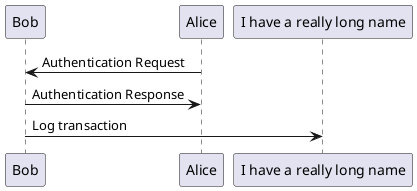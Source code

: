 {
  "sha1": "ehmezm0twtd65jm56yp28sq2naq4kcv",
  "insertion": {
    "when": "2024-06-01T09:03:04.481Z",
    "user": "plantuml@gmail.com"
  }
}
@startuml
participant Bob
participant Alice
participant "I have a really long name" as L
'Meta commentaire
Alice->Bob: Authentication Request
Bob->Alice: Authentication Response
Bob->L: Log transaction
@enduml
